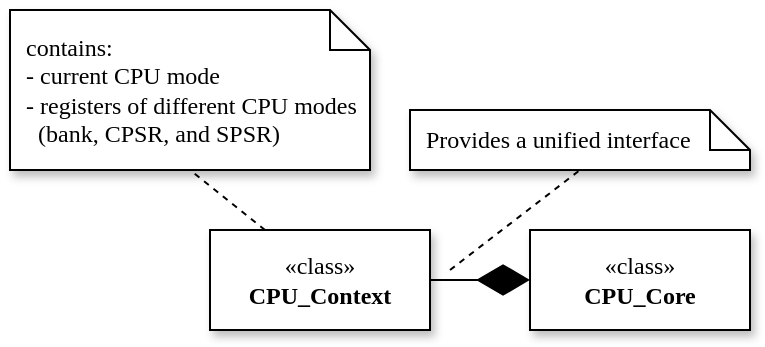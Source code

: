 <mxfile version="21.6.8" type="device">
  <diagram name="Page-1" id="wccxNkne9PUYTorLG4MO">
    <mxGraphModel dx="714" dy="423" grid="1" gridSize="10" guides="1" tooltips="1" connect="1" arrows="1" fold="1" page="1" pageScale="1" pageWidth="850" pageHeight="1100" math="0" shadow="0">
      <root>
        <mxCell id="0" />
        <mxCell id="1" parent="0" />
        <mxCell id="xhcANRMV3074UTPc4fIj-1" value="«class»&lt;br&gt;&lt;b&gt;CPU_Context&lt;/b&gt;" style="html=1;whiteSpace=wrap;fontFamily=Computer Modern;shadow=1;" parent="1" vertex="1">
          <mxGeometry x="280" y="270" width="110" height="50" as="geometry" />
        </mxCell>
        <mxCell id="xhcANRMV3074UTPc4fIj-2" value="«class»&lt;br&gt;&lt;b&gt;CPU_Core&lt;/b&gt;" style="html=1;whiteSpace=wrap;fontFamily=Computer Modern;shadow=1;" parent="1" vertex="1">
          <mxGeometry x="440" y="270" width="110" height="50" as="geometry" />
        </mxCell>
        <mxCell id="xhcANRMV3074UTPc4fIj-3" value="" style="endArrow=diamondThin;endFill=1;endSize=24;html=1;rounded=0;exitX=1;exitY=0.5;exitDx=0;exitDy=0;entryX=0;entryY=0.5;entryDx=0;entryDy=0;fontFamily=Computer Modern;" parent="1" source="xhcANRMV3074UTPc4fIj-1" target="xhcANRMV3074UTPc4fIj-2" edge="1">
          <mxGeometry width="160" relative="1" as="geometry">
            <mxPoint x="410" y="340" as="sourcePoint" />
            <mxPoint x="570" y="340" as="targetPoint" />
          </mxGeometry>
        </mxCell>
        <mxCell id="xhcANRMV3074UTPc4fIj-4" value="&lt;div style=&quot;&quot;&gt;&amp;nbsp; contains:&lt;/div&gt;&lt;div style=&quot;&quot;&gt;&amp;nbsp; - current CPU mode&lt;/div&gt;&lt;div style=&quot;&quot;&gt;&amp;nbsp; - registers of different CPU modes&lt;/div&gt;&lt;div style=&quot;&quot;&gt;&amp;nbsp; &amp;nbsp; (bank, CPSR, and SPSR)&lt;/div&gt;" style="shape=note;size=20;whiteSpace=wrap;html=1;align=left;fontFamily=Computer Modern;shadow=1;" parent="1" vertex="1">
          <mxGeometry x="180" y="160" width="180" height="80" as="geometry" />
        </mxCell>
        <mxCell id="xhcANRMV3074UTPc4fIj-5" value="" style="endArrow=none;dashed=1;html=1;rounded=0;entryX=0.5;entryY=1;entryDx=0;entryDy=0;entryPerimeter=0;exitX=0.25;exitY=0;exitDx=0;exitDy=0;" parent="1" source="xhcANRMV3074UTPc4fIj-1" target="xhcANRMV3074UTPc4fIj-4" edge="1">
          <mxGeometry width="50" height="50" relative="1" as="geometry">
            <mxPoint x="180" y="390" as="sourcePoint" />
            <mxPoint x="230" y="340" as="targetPoint" />
          </mxGeometry>
        </mxCell>
        <mxCell id="8U7Tuycl8OMK1O564prr-1" value="&lt;div style=&quot;&quot;&gt;&amp;nbsp; Provides a unified interface&lt;/div&gt;" style="shape=note;size=20;whiteSpace=wrap;html=1;align=left;fontFamily=Computer Modern;shadow=1;" vertex="1" parent="1">
          <mxGeometry x="380" y="210" width="170" height="30" as="geometry" />
        </mxCell>
        <mxCell id="8U7Tuycl8OMK1O564prr-2" value="" style="endArrow=none;dashed=1;html=1;rounded=0;entryX=0.5;entryY=1;entryDx=0;entryDy=0;entryPerimeter=0;" edge="1" parent="1" target="8U7Tuycl8OMK1O564prr-1">
          <mxGeometry width="50" height="50" relative="1" as="geometry">
            <mxPoint x="400" y="290" as="sourcePoint" />
            <mxPoint x="440" y="230" as="targetPoint" />
          </mxGeometry>
        </mxCell>
      </root>
    </mxGraphModel>
  </diagram>
</mxfile>
